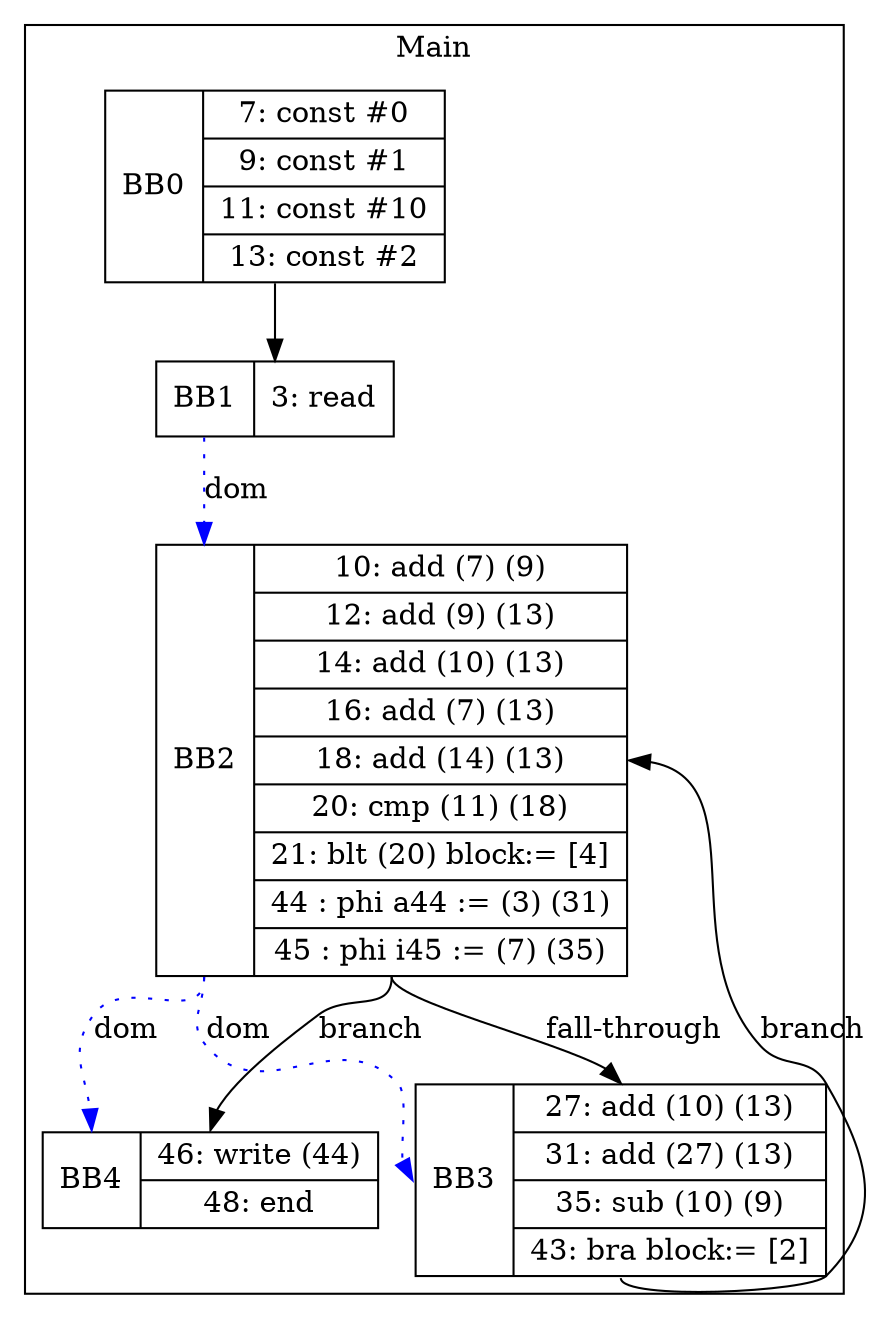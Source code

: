 digraph G {
node [shape=record];
subgraph cluster_main{
label = "Main";
BB0 [shape=record, label="<b>BB0|{7: const #0|9: const #1|11: const #10|13: const #2}"];
BB1 [shape=record, label="<b>BB1|{3: read}"];
BB2 [shape=record, label="<b>BB2|{10: add (7) (9)|12: add (9) (13)|14: add (10) (13)|16: add (7) (13)|18: add (14) (13)|20: cmp (11) (18)|21: blt (20) block:= [4]|44 : phi a44 := (3) (31)|45 : phi i45 := (7) (35)}"];
BB3 [shape=record, label="<b>BB3|{27: add (10) (13)|31: add (27) (13)|35: sub (10) (9)|43: bra block:= [2]}"];
BB4 [shape=record, label="<b>BB4|{46: write (44)|48: end}"];
}
BB0:s -> BB1:n ;
BB2:b -> BB3:b [color=blue, style=dotted, label="dom"];
BB2:b -> BB4:b [color=blue, style=dotted, label="dom"];
BB1:b -> BB2:b [color=blue, style=dotted, label="dom"];
BB2:s -> BB4:n [label="branch"];
BB3:s -> BB2:e [label="branch"];
BB2:s -> BB3:n [label="fall-through"];
}
